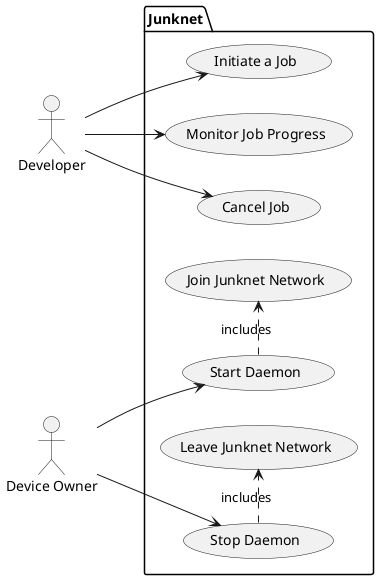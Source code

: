 @startuml

left to right direction

actor Developer as developer
actor "Device Owner" as DevOwn
package Junknet { 
	usecase (Initiate a Job) as initiate
	usecase (Monitor Job Progress) as monitor
	usecase (Cancel Job) as cancel
	usecase (Start Daemon) as start
	usecase (Stop Daemon) as stop
	usecase (Join Junknet Network) as join_network
	usecase (Leave Junknet Network) as leave_network
}

developer --> initiate
developer --> cancel
developer --> monitor
DevOwn --> start
DevOwn --> stop
start .> join_network : includes
stop .> leave_network : includes
@enduml
